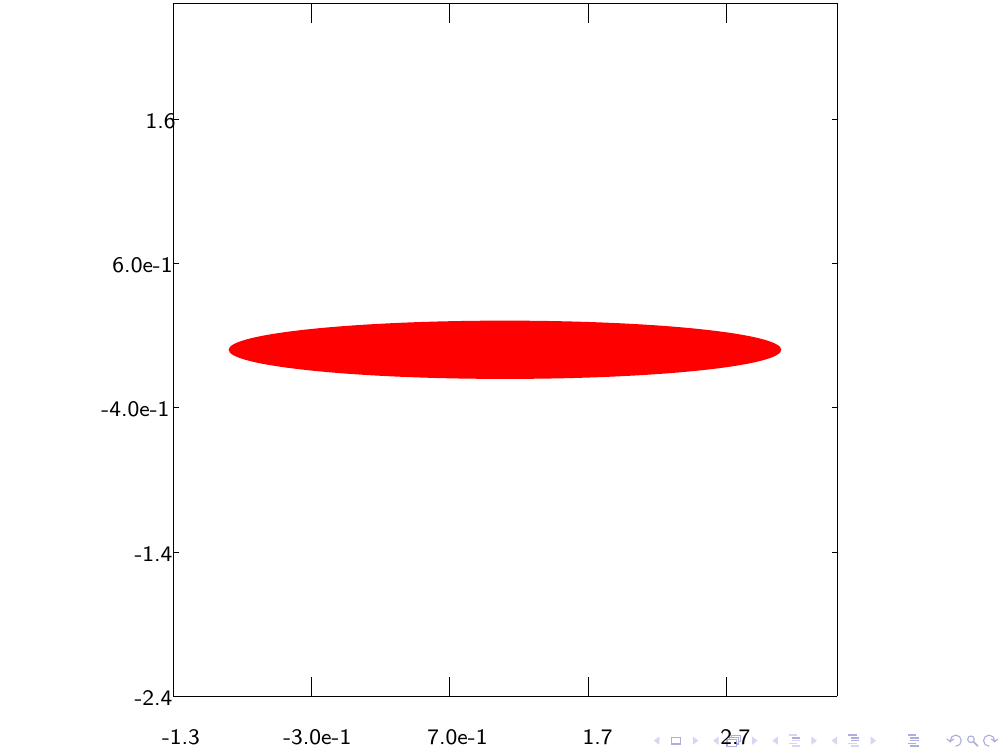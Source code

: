 \documentclass{beamer}

\usepackage{tikz}
\usepackage{pgflibraryshapes}
\usetikzlibrary{backgrounds}
\usetikzlibrary{arrows}
\newenvironment{changemargin}[2]{%
  \begin{list}{}{%
    \setlength{\topsep}{0pt}%
    \setlength{\leftmargin}{#1}%
    \setlength{\rightmargin}{#2}%
    \setlength{\listparindent}{\parindent}%
    \setlength{\itemindent}{\parindent}%
    \setlength{\parsep}{\parskip}%
  }%
  \item[]}{\end{list}}

\begin{document}
\begin{frame}{}
\begin{changemargin}{-1cm}{0cm}
\begin{center}
\begin{tikzpicture}[scale = 10.00,font=\fontsize{8}{8}\selectfont]
\draw [black] (0.115,0.085) --(0.958,0.085);
\draw [black] (0.115,0.085) --(0.115,0.965);
\draw [black] (0.115,0.965) --(0.958,0.965);
\draw [black] (0.958,0.085) --(0.958,0.965);
\draw [black] (0.115,0.085) --(0.115,0.11);
\draw [black] (0.115,0.965) --(0.115,0.94);
\draw [black] (0.29,0.085) --(0.29,0.11);
\draw [black] (0.29,0.965) --(0.29,0.94);
\draw [black] (0.466,0.085) --(0.466,0.11);
\draw [black] (0.466,0.965) --(0.466,0.94);
\draw [black] (0.642,0.085) --(0.642,0.11);
\draw [black] (0.642,0.965) --(0.642,0.94);
\draw [black] (0.817,0.085) --(0.817,0.11);
\draw [black] (0.817,0.965) --(0.817,0.94);
\node [above right, black] at (0.087,0.01) {-1.3};
\node [above right, black] at (0.241,0.01) {-3.0e-1};
\node [above right, black] at (0.424,0.01) {7.0e-1};
\node [above right, black] at (0.621,0.01) {1.7};
\node [above right, black] at (0.796,0.01) {2.7};
\draw [black] (0.115,0.085) --(0.122,0.085);
\draw [black] (0.958,0.085) --(0.951,0.085);
\draw [black] (0.115,0.268) --(0.122,0.268);
\draw [black] (0.958,0.268) --(0.951,0.268);
\draw [black] (0.115,0.452) --(0.122,0.452);
\draw [black] (0.958,0.452) --(0.951,0.452);
\draw [black] (0.115,0.635) --(0.122,0.635);
\draw [black] (0.958,0.635) --(0.951,0.635);
\draw [black] (0.115,0.818) --(0.122,0.818);
\draw [black] (0.958,0.818) --(0.951,0.818);
\node [above right, black] at (0.052,0.06) {-2.4};
\node [above right, black] at (0.052,0.243) {-1.4};
\node [above right, black] at (0.01,0.427) {-4.0e-1};
\node [above right, black] at (0.024,0.61) {6.0e-1};
\node [above right, black] at (0.066,0.793) {1.6};
\fill [color=red] (0.536,0.525) circle [x radius=0.351,y radius=0.037];
\end{tikzpicture}
\end{center}
\end{changemargin}
\end{frame}
\end{document}
